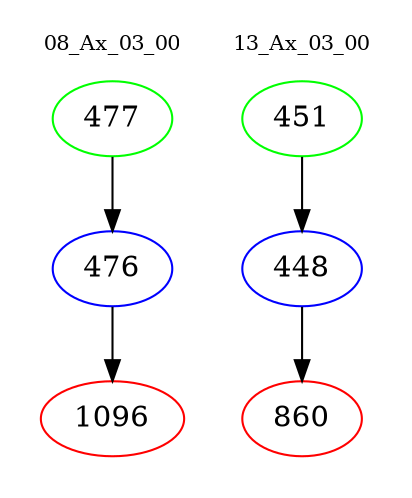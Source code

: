 digraph{
subgraph cluster_0 {
color = white
label = "08_Ax_03_00";
fontsize=10;
T0_477 [label="477", color="green"]
T0_477 -> T0_476 [color="black"]
T0_476 [label="476", color="blue"]
T0_476 -> T0_1096 [color="black"]
T0_1096 [label="1096", color="red"]
}
subgraph cluster_1 {
color = white
label = "13_Ax_03_00";
fontsize=10;
T1_451 [label="451", color="green"]
T1_451 -> T1_448 [color="black"]
T1_448 [label="448", color="blue"]
T1_448 -> T1_860 [color="black"]
T1_860 [label="860", color="red"]
}
}
